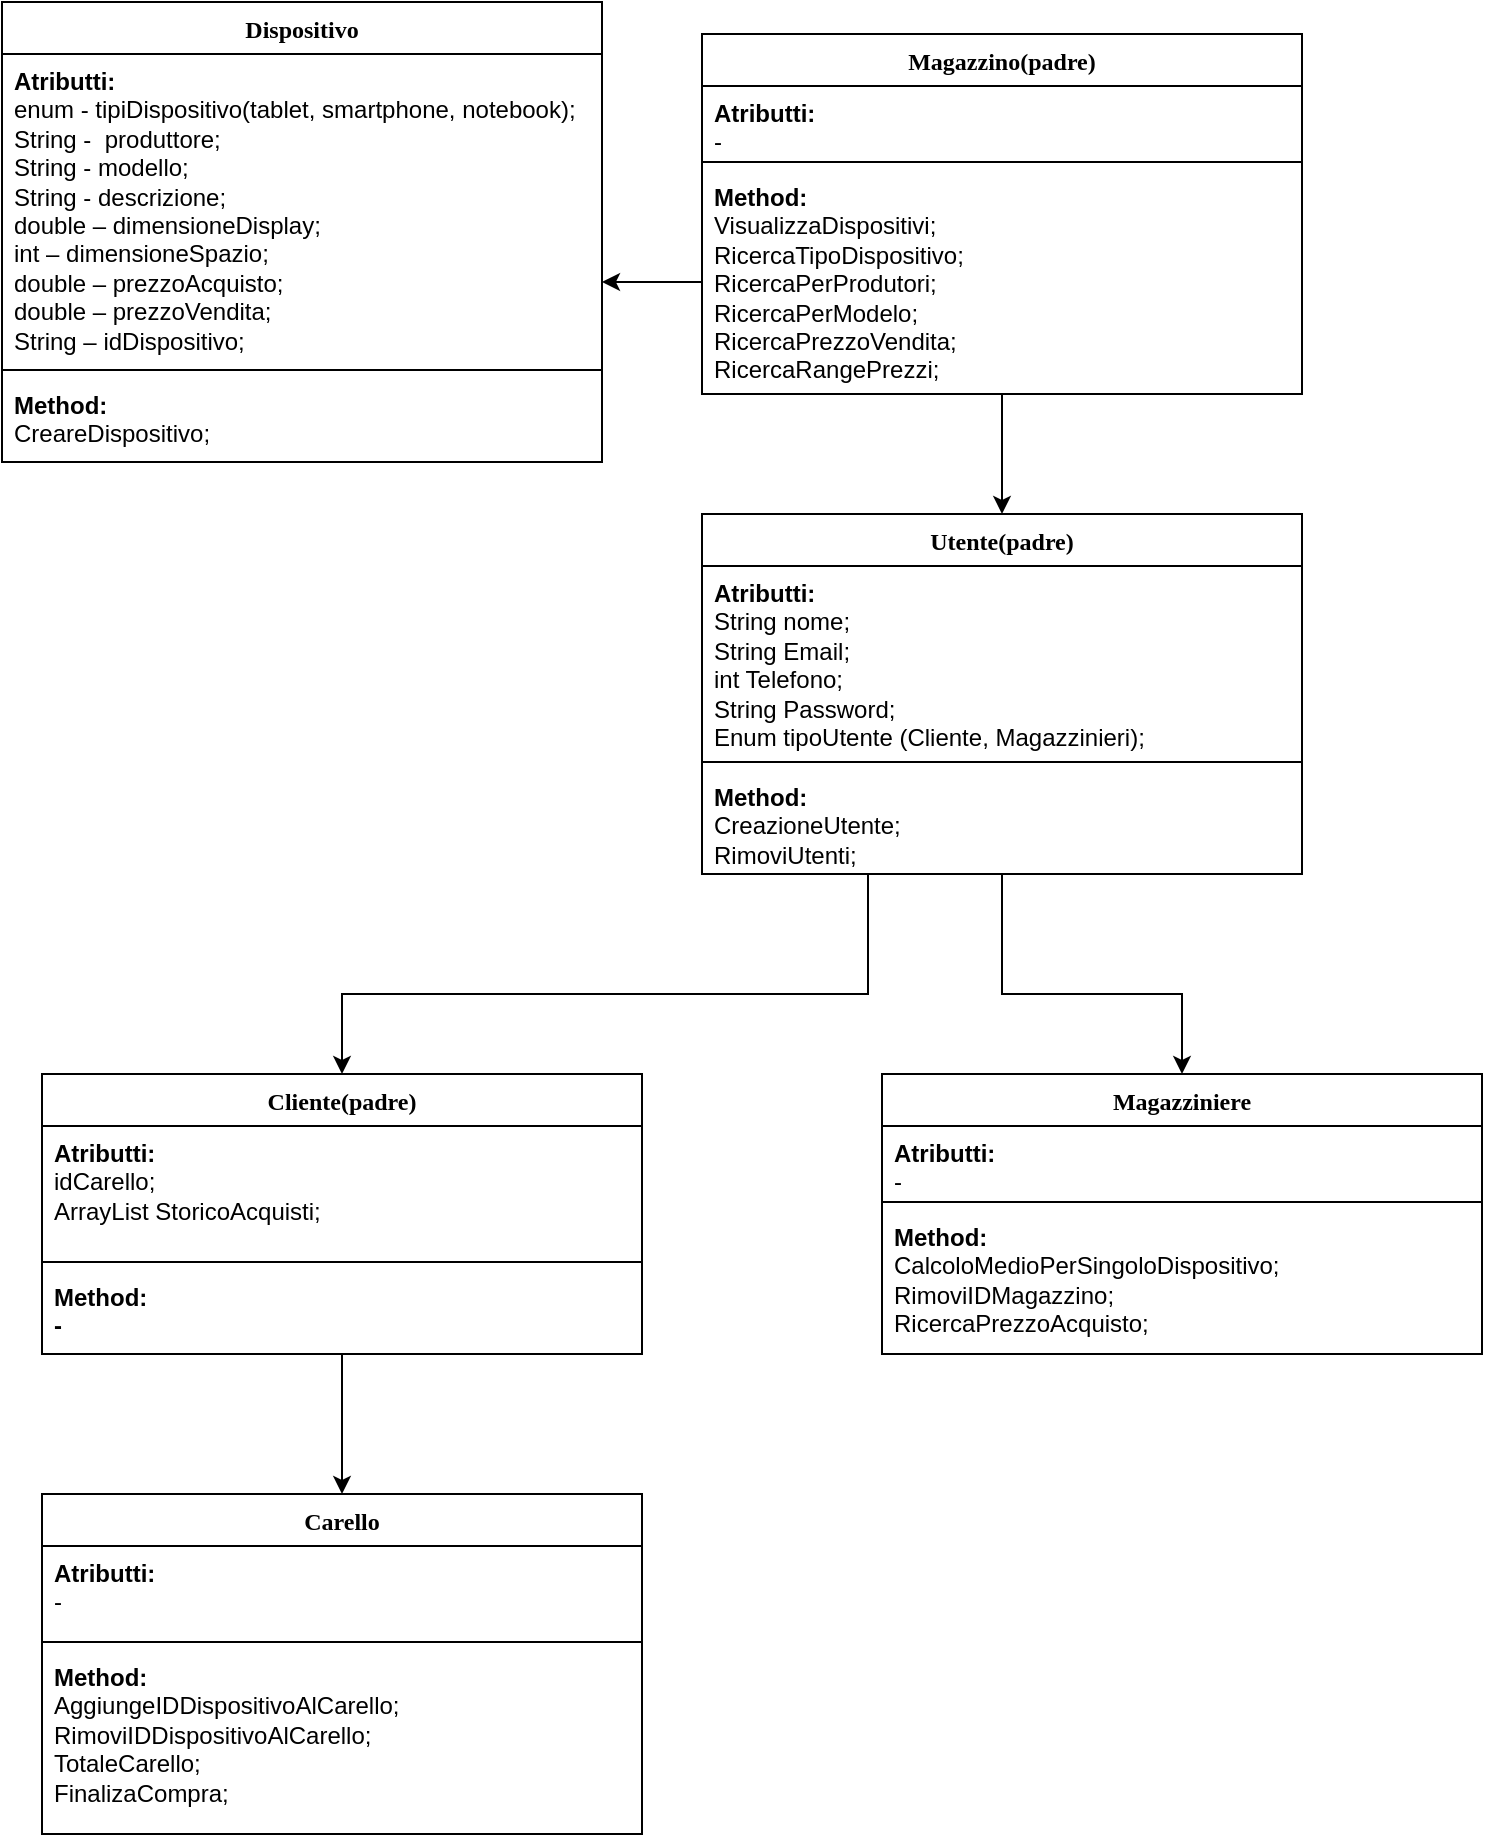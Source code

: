 <mxfile version="24.5.4" type="github">
  <diagram id="C5RBs43oDa-KdzZeNtuy" name="Page-1">
    <mxGraphModel dx="2000" dy="579" grid="1" gridSize="10" guides="1" tooltips="1" connect="1" arrows="1" fold="1" page="1" pageScale="1" pageWidth="827" pageHeight="1169" math="0" shadow="0">
      <root>
        <mxCell id="WIyWlLk6GJQsqaUBKTNV-0" />
        <mxCell id="WIyWlLk6GJQsqaUBKTNV-1" parent="WIyWlLk6GJQsqaUBKTNV-0" />
        <mxCell id="LFuUjHjW0SBnYXP0ggwj-48" style="edgeStyle=orthogonalEdgeStyle;rounded=0;orthogonalLoop=1;jettySize=auto;html=1;" edge="1" parent="WIyWlLk6GJQsqaUBKTNV-1" source="LFuUjHjW0SBnYXP0ggwj-4" target="LFuUjHjW0SBnYXP0ggwj-24">
          <mxGeometry relative="1" as="geometry" />
        </mxCell>
        <mxCell id="LFuUjHjW0SBnYXP0ggwj-4" value="&lt;font face=&quot;Lucida Console&quot;&gt;Magazzino(&lt;/font&gt;&lt;span style=&quot;font-family: &amp;quot;Lucida Console&amp;quot;;&quot;&gt;padre)&lt;/span&gt;" style="swimlane;fontStyle=1;align=center;verticalAlign=top;childLayout=stackLayout;horizontal=1;startSize=26;horizontalStack=0;resizeParent=1;resizeParentMax=0;resizeLast=0;collapsible=1;marginBottom=0;whiteSpace=wrap;html=1;" vertex="1" parent="WIyWlLk6GJQsqaUBKTNV-1">
          <mxGeometry x="-433" y="143" width="300" height="180" as="geometry">
            <mxRectangle x="30" y="250" width="100" height="30" as="alternateBounds" />
          </mxGeometry>
        </mxCell>
        <mxCell id="LFuUjHjW0SBnYXP0ggwj-5" value="&lt;b&gt;Atributti:&lt;/b&gt;&lt;div&gt;-&lt;/div&gt;" style="text;strokeColor=none;fillColor=none;align=left;verticalAlign=top;spacingLeft=4;spacingRight=4;overflow=hidden;rotatable=0;points=[[0,0.5],[1,0.5]];portConstraint=eastwest;whiteSpace=wrap;html=1;" vertex="1" parent="LFuUjHjW0SBnYXP0ggwj-4">
          <mxGeometry y="26" width="300" height="34" as="geometry" />
        </mxCell>
        <mxCell id="LFuUjHjW0SBnYXP0ggwj-6" value="" style="line;strokeWidth=1;fillColor=none;align=left;verticalAlign=middle;spacingTop=-1;spacingLeft=3;spacingRight=3;rotatable=0;labelPosition=right;points=[];portConstraint=eastwest;strokeColor=inherit;" vertex="1" parent="LFuUjHjW0SBnYXP0ggwj-4">
          <mxGeometry y="60" width="300" height="8" as="geometry" />
        </mxCell>
        <mxCell id="LFuUjHjW0SBnYXP0ggwj-7" value="&lt;b&gt;Method:&amp;nbsp;&lt;/b&gt;&lt;div&gt;VisualizzaDispositivi;&amp;nbsp;&lt;br&gt;RicercaTipoDispositivo;&amp;nbsp;&lt;br&gt;RicercaPerProdutori;&amp;nbsp;&lt;br&gt;RicercaPerModelo;&amp;nbsp;&lt;br&gt;RicercaPrezzoVendita;&lt;br&gt;RicercaRangePrezzi;&amp;nbsp;&lt;br&gt;&lt;/div&gt;" style="text;strokeColor=none;fillColor=none;align=left;verticalAlign=top;spacingLeft=4;spacingRight=4;overflow=hidden;rotatable=0;points=[[0,0.5],[1,0.5]];portConstraint=eastwest;whiteSpace=wrap;html=1;" vertex="1" parent="LFuUjHjW0SBnYXP0ggwj-4">
          <mxGeometry y="68" width="300" height="112" as="geometry" />
        </mxCell>
        <mxCell id="LFuUjHjW0SBnYXP0ggwj-14" value="&lt;font face=&quot;Lucida Console&quot;&gt;Dispositivo&lt;/font&gt;" style="swimlane;fontStyle=1;align=center;verticalAlign=top;childLayout=stackLayout;horizontal=1;startSize=26;horizontalStack=0;resizeParent=1;resizeParentMax=0;resizeLast=0;collapsible=1;marginBottom=0;whiteSpace=wrap;html=1;" vertex="1" parent="WIyWlLk6GJQsqaUBKTNV-1">
          <mxGeometry x="-783" y="127" width="300" height="230" as="geometry">
            <mxRectangle x="30" y="250" width="100" height="30" as="alternateBounds" />
          </mxGeometry>
        </mxCell>
        <mxCell id="LFuUjHjW0SBnYXP0ggwj-15" value="&lt;b&gt;Atributti:&lt;/b&gt;&lt;div&gt;&lt;div&gt;enum - tipiDispositivo(tablet, smartphone, notebook);&amp;nbsp;&lt;/div&gt;&lt;div&gt;&lt;span style=&quot;background-color: initial;&quot;&gt;String -&amp;nbsp; produttore;&amp;nbsp;&lt;/span&gt;&lt;/div&gt;&lt;div&gt;String - modello;&amp;nbsp;&lt;/div&gt;&lt;div&gt;String - descrizione;&amp;nbsp;&lt;/div&gt;&lt;div&gt;double – dimensioneDisplay;&amp;nbsp;&lt;/div&gt;&lt;div&gt;int – dimensioneSpazio;&amp;nbsp;&lt;/div&gt;&lt;div&gt;double – prezzoAcquisto;&amp;nbsp;&lt;/div&gt;&lt;div&gt;double – prezzoVendita;&amp;nbsp;&lt;/div&gt;&lt;div&gt;String – idDispositivo;&amp;nbsp;&lt;/div&gt;&lt;/div&gt;" style="text;strokeColor=none;fillColor=none;align=left;verticalAlign=top;spacingLeft=4;spacingRight=4;overflow=hidden;rotatable=0;points=[[0,0.5],[1,0.5]];portConstraint=eastwest;whiteSpace=wrap;html=1;" vertex="1" parent="LFuUjHjW0SBnYXP0ggwj-14">
          <mxGeometry y="26" width="300" height="154" as="geometry" />
        </mxCell>
        <mxCell id="LFuUjHjW0SBnYXP0ggwj-16" value="" style="line;strokeWidth=1;fillColor=none;align=left;verticalAlign=middle;spacingTop=-1;spacingLeft=3;spacingRight=3;rotatable=0;labelPosition=right;points=[];portConstraint=eastwest;strokeColor=inherit;" vertex="1" parent="LFuUjHjW0SBnYXP0ggwj-14">
          <mxGeometry y="180" width="300" height="8" as="geometry" />
        </mxCell>
        <mxCell id="LFuUjHjW0SBnYXP0ggwj-17" value="&lt;b&gt;Method:&amp;nbsp;&lt;/b&gt;&lt;div&gt;CreareDispositivo;&amp;nbsp;&lt;br&gt;&lt;/div&gt;" style="text;strokeColor=none;fillColor=none;align=left;verticalAlign=top;spacingLeft=4;spacingRight=4;overflow=hidden;rotatable=0;points=[[0,0.5],[1,0.5]];portConstraint=eastwest;whiteSpace=wrap;html=1;" vertex="1" parent="LFuUjHjW0SBnYXP0ggwj-14">
          <mxGeometry y="188" width="300" height="42" as="geometry" />
        </mxCell>
        <mxCell id="LFuUjHjW0SBnYXP0ggwj-18" value="&lt;font face=&quot;Lucida Console&quot;&gt;Carello&lt;/font&gt;" style="swimlane;fontStyle=1;align=center;verticalAlign=top;childLayout=stackLayout;horizontal=1;startSize=26;horizontalStack=0;resizeParent=1;resizeParentMax=0;resizeLast=0;collapsible=1;marginBottom=0;whiteSpace=wrap;html=1;" vertex="1" parent="WIyWlLk6GJQsqaUBKTNV-1">
          <mxGeometry x="-763" y="873" width="300" height="170" as="geometry">
            <mxRectangle x="30" y="250" width="100" height="30" as="alternateBounds" />
          </mxGeometry>
        </mxCell>
        <mxCell id="LFuUjHjW0SBnYXP0ggwj-19" value="&lt;b&gt;Atributti:&lt;/b&gt;&lt;div&gt;-&lt;/div&gt;" style="text;strokeColor=none;fillColor=none;align=left;verticalAlign=top;spacingLeft=4;spacingRight=4;overflow=hidden;rotatable=0;points=[[0,0.5],[1,0.5]];portConstraint=eastwest;whiteSpace=wrap;html=1;" vertex="1" parent="LFuUjHjW0SBnYXP0ggwj-18">
          <mxGeometry y="26" width="300" height="44" as="geometry" />
        </mxCell>
        <mxCell id="LFuUjHjW0SBnYXP0ggwj-20" value="" style="line;strokeWidth=1;fillColor=none;align=left;verticalAlign=middle;spacingTop=-1;spacingLeft=3;spacingRight=3;rotatable=0;labelPosition=right;points=[];portConstraint=eastwest;strokeColor=inherit;" vertex="1" parent="LFuUjHjW0SBnYXP0ggwj-18">
          <mxGeometry y="70" width="300" height="8" as="geometry" />
        </mxCell>
        <mxCell id="LFuUjHjW0SBnYXP0ggwj-21" value="&lt;b&gt;Method:&amp;nbsp;&lt;/b&gt;&lt;div&gt;&lt;div&gt;AggiungeIDDispositivoAlCarello;&lt;/div&gt;&lt;div&gt;RimoviIDDispositivoAlCarello;&amp;nbsp;&lt;/div&gt;&lt;div&gt;TotaleCarello;&amp;nbsp;&lt;/div&gt;&lt;div&gt;FinalizaCompra;&amp;nbsp;&lt;/div&gt;&lt;/div&gt;" style="text;strokeColor=none;fillColor=none;align=left;verticalAlign=top;spacingLeft=4;spacingRight=4;overflow=hidden;rotatable=0;points=[[0,0.5],[1,0.5]];portConstraint=eastwest;whiteSpace=wrap;html=1;" vertex="1" parent="LFuUjHjW0SBnYXP0ggwj-18">
          <mxGeometry y="78" width="300" height="92" as="geometry" />
        </mxCell>
        <mxCell id="LFuUjHjW0SBnYXP0ggwj-49" style="edgeStyle=orthogonalEdgeStyle;rounded=0;orthogonalLoop=1;jettySize=auto;html=1;" edge="1" parent="WIyWlLk6GJQsqaUBKTNV-1" source="LFuUjHjW0SBnYXP0ggwj-24" target="LFuUjHjW0SBnYXP0ggwj-28">
          <mxGeometry relative="1" as="geometry">
            <Array as="points">
              <mxPoint x="-350" y="623" />
              <mxPoint x="-613" y="623" />
            </Array>
          </mxGeometry>
        </mxCell>
        <mxCell id="LFuUjHjW0SBnYXP0ggwj-56" style="edgeStyle=orthogonalEdgeStyle;rounded=0;orthogonalLoop=1;jettySize=auto;html=1;entryX=0.5;entryY=0;entryDx=0;entryDy=0;" edge="1" parent="WIyWlLk6GJQsqaUBKTNV-1" source="LFuUjHjW0SBnYXP0ggwj-24" target="LFuUjHjW0SBnYXP0ggwj-34">
          <mxGeometry relative="1" as="geometry">
            <Array as="points">
              <mxPoint x="-283" y="623" />
              <mxPoint x="-193" y="623" />
            </Array>
          </mxGeometry>
        </mxCell>
        <mxCell id="LFuUjHjW0SBnYXP0ggwj-24" value="&lt;font face=&quot;Lucida Console&quot;&gt;Utente(padre)&lt;/font&gt;" style="swimlane;fontStyle=1;align=center;verticalAlign=top;childLayout=stackLayout;horizontal=1;startSize=26;horizontalStack=0;resizeParent=1;resizeParentMax=0;resizeLast=0;collapsible=1;marginBottom=0;whiteSpace=wrap;html=1;" vertex="1" parent="WIyWlLk6GJQsqaUBKTNV-1">
          <mxGeometry x="-433" y="383" width="300" height="180" as="geometry">
            <mxRectangle x="30" y="250" width="100" height="30" as="alternateBounds" />
          </mxGeometry>
        </mxCell>
        <mxCell id="LFuUjHjW0SBnYXP0ggwj-25" value="&lt;b&gt;Atributti:&lt;/b&gt;&lt;div&gt;String nome;&amp;nbsp;&lt;/div&gt;&lt;div&gt;String Email;&lt;/div&gt;&lt;div&gt;int Telefono;&amp;nbsp;&lt;/div&gt;&lt;div&gt;String Password;&amp;nbsp;&lt;/div&gt;&lt;div&gt;&lt;span style=&quot;background-color: initial;&quot;&gt;Enum tipoUtente (Cliente, Magazzinieri);&lt;/span&gt;&lt;/div&gt;" style="text;strokeColor=none;fillColor=none;align=left;verticalAlign=top;spacingLeft=4;spacingRight=4;overflow=hidden;rotatable=0;points=[[0,0.5],[1,0.5]];portConstraint=eastwest;whiteSpace=wrap;html=1;" vertex="1" parent="LFuUjHjW0SBnYXP0ggwj-24">
          <mxGeometry y="26" width="300" height="94" as="geometry" />
        </mxCell>
        <mxCell id="LFuUjHjW0SBnYXP0ggwj-26" value="" style="line;strokeWidth=1;fillColor=none;align=left;verticalAlign=middle;spacingTop=-1;spacingLeft=3;spacingRight=3;rotatable=0;labelPosition=right;points=[];portConstraint=eastwest;strokeColor=inherit;" vertex="1" parent="LFuUjHjW0SBnYXP0ggwj-24">
          <mxGeometry y="120" width="300" height="8" as="geometry" />
        </mxCell>
        <mxCell id="LFuUjHjW0SBnYXP0ggwj-27" value="&lt;b&gt;Method:&amp;nbsp;&lt;/b&gt;&lt;div&gt;&lt;div&gt;&lt;span style=&quot;background-color: initial;&quot;&gt;CreazioneUtente;&amp;nbsp;&lt;/span&gt;&lt;br&gt;&lt;/div&gt;&lt;div&gt;&lt;span style=&quot;background-color: initial;&quot;&gt;RimoviUtenti;&amp;nbsp;&lt;/span&gt;&lt;br&gt;&lt;/div&gt;&lt;/div&gt;" style="text;strokeColor=none;fillColor=none;align=left;verticalAlign=top;spacingLeft=4;spacingRight=4;overflow=hidden;rotatable=0;points=[[0,0.5],[1,0.5]];portConstraint=eastwest;whiteSpace=wrap;html=1;" vertex="1" parent="LFuUjHjW0SBnYXP0ggwj-24">
          <mxGeometry y="128" width="300" height="52" as="geometry" />
        </mxCell>
        <mxCell id="LFuUjHjW0SBnYXP0ggwj-54" style="edgeStyle=orthogonalEdgeStyle;rounded=0;orthogonalLoop=1;jettySize=auto;html=1;" edge="1" parent="WIyWlLk6GJQsqaUBKTNV-1" source="LFuUjHjW0SBnYXP0ggwj-28" target="LFuUjHjW0SBnYXP0ggwj-18">
          <mxGeometry relative="1" as="geometry" />
        </mxCell>
        <mxCell id="LFuUjHjW0SBnYXP0ggwj-28" value="&lt;font face=&quot;Lucida Console&quot;&gt;Cliente(&lt;/font&gt;&lt;span style=&quot;font-family: &amp;quot;Lucida Console&amp;quot;;&quot;&gt;padre)&lt;/span&gt;" style="swimlane;fontStyle=1;align=center;verticalAlign=top;childLayout=stackLayout;horizontal=1;startSize=26;horizontalStack=0;resizeParent=1;resizeParentMax=0;resizeLast=0;collapsible=1;marginBottom=0;whiteSpace=wrap;html=1;" vertex="1" parent="WIyWlLk6GJQsqaUBKTNV-1">
          <mxGeometry x="-763" y="663" width="300" height="140" as="geometry">
            <mxRectangle x="30" y="250" width="100" height="30" as="alternateBounds" />
          </mxGeometry>
        </mxCell>
        <mxCell id="LFuUjHjW0SBnYXP0ggwj-29" value="&lt;b&gt;Atributti:&lt;/b&gt;&lt;div&gt;idCarello;&lt;br&gt;&lt;/div&gt;&lt;div&gt;ArrayList StoricoAcquisti;&lt;br&gt;&lt;/div&gt;" style="text;strokeColor=none;fillColor=none;align=left;verticalAlign=top;spacingLeft=4;spacingRight=4;overflow=hidden;rotatable=0;points=[[0,0.5],[1,0.5]];portConstraint=eastwest;whiteSpace=wrap;html=1;" vertex="1" parent="LFuUjHjW0SBnYXP0ggwj-28">
          <mxGeometry y="26" width="300" height="64" as="geometry" />
        </mxCell>
        <mxCell id="LFuUjHjW0SBnYXP0ggwj-30" value="" style="line;strokeWidth=1;fillColor=none;align=left;verticalAlign=middle;spacingTop=-1;spacingLeft=3;spacingRight=3;rotatable=0;labelPosition=right;points=[];portConstraint=eastwest;strokeColor=inherit;" vertex="1" parent="LFuUjHjW0SBnYXP0ggwj-28">
          <mxGeometry y="90" width="300" height="8" as="geometry" />
        </mxCell>
        <mxCell id="LFuUjHjW0SBnYXP0ggwj-31" value="&lt;b&gt;Method:&amp;nbsp;&lt;/b&gt;&lt;div&gt;&lt;b&gt;-&lt;/b&gt;&lt;/div&gt;" style="text;strokeColor=none;fillColor=none;align=left;verticalAlign=top;spacingLeft=4;spacingRight=4;overflow=hidden;rotatable=0;points=[[0,0.5],[1,0.5]];portConstraint=eastwest;whiteSpace=wrap;html=1;" vertex="1" parent="LFuUjHjW0SBnYXP0ggwj-28">
          <mxGeometry y="98" width="300" height="42" as="geometry" />
        </mxCell>
        <mxCell id="LFuUjHjW0SBnYXP0ggwj-34" value="&lt;font face=&quot;Lucida Console&quot;&gt;Magazziniere&lt;/font&gt;" style="swimlane;fontStyle=1;align=center;verticalAlign=top;childLayout=stackLayout;horizontal=1;startSize=26;horizontalStack=0;resizeParent=1;resizeParentMax=0;resizeLast=0;collapsible=1;marginBottom=0;whiteSpace=wrap;html=1;" vertex="1" parent="WIyWlLk6GJQsqaUBKTNV-1">
          <mxGeometry x="-343" y="663" width="300" height="140" as="geometry">
            <mxRectangle x="30" y="250" width="100" height="30" as="alternateBounds" />
          </mxGeometry>
        </mxCell>
        <mxCell id="LFuUjHjW0SBnYXP0ggwj-35" value="&lt;b&gt;Atributti:&lt;/b&gt;&lt;div&gt;-&lt;/div&gt;" style="text;strokeColor=none;fillColor=none;align=left;verticalAlign=top;spacingLeft=4;spacingRight=4;overflow=hidden;rotatable=0;points=[[0,0.5],[1,0.5]];portConstraint=eastwest;whiteSpace=wrap;html=1;" vertex="1" parent="LFuUjHjW0SBnYXP0ggwj-34">
          <mxGeometry y="26" width="300" height="34" as="geometry" />
        </mxCell>
        <mxCell id="LFuUjHjW0SBnYXP0ggwj-36" value="" style="line;strokeWidth=1;fillColor=none;align=left;verticalAlign=middle;spacingTop=-1;spacingLeft=3;spacingRight=3;rotatable=0;labelPosition=right;points=[];portConstraint=eastwest;strokeColor=inherit;" vertex="1" parent="LFuUjHjW0SBnYXP0ggwj-34">
          <mxGeometry y="60" width="300" height="8" as="geometry" />
        </mxCell>
        <mxCell id="LFuUjHjW0SBnYXP0ggwj-37" value="&lt;b&gt;Method:&amp;nbsp;&lt;/b&gt;&lt;div&gt;CalcoloMedioPerSingoloDispositivo;&amp;nbsp;&lt;br&gt;RimoviIDMagazzino;&lt;span style=&quot;background-color: initial;&quot;&gt;&amp;nbsp;&lt;/span&gt;&lt;/div&gt;RicercaPrezzoAcquisto;" style="text;strokeColor=none;fillColor=none;align=left;verticalAlign=top;spacingLeft=4;spacingRight=4;overflow=hidden;rotatable=0;points=[[0,0.5],[1,0.5]];portConstraint=eastwest;whiteSpace=wrap;html=1;" vertex="1" parent="LFuUjHjW0SBnYXP0ggwj-34">
          <mxGeometry y="68" width="300" height="72" as="geometry" />
        </mxCell>
        <mxCell id="LFuUjHjW0SBnYXP0ggwj-58" style="edgeStyle=orthogonalEdgeStyle;rounded=0;orthogonalLoop=1;jettySize=auto;html=1;" edge="1" parent="WIyWlLk6GJQsqaUBKTNV-1" source="LFuUjHjW0SBnYXP0ggwj-7" target="LFuUjHjW0SBnYXP0ggwj-14">
          <mxGeometry relative="1" as="geometry">
            <Array as="points">
              <mxPoint x="-470" y="267" />
              <mxPoint x="-470" y="267" />
            </Array>
          </mxGeometry>
        </mxCell>
      </root>
    </mxGraphModel>
  </diagram>
</mxfile>

